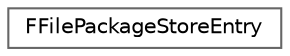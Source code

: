digraph "Graphical Class Hierarchy"
{
 // INTERACTIVE_SVG=YES
 // LATEX_PDF_SIZE
  bgcolor="transparent";
  edge [fontname=Helvetica,fontsize=10,labelfontname=Helvetica,labelfontsize=10];
  node [fontname=Helvetica,fontsize=10,shape=box,height=0.2,width=0.4];
  rankdir="LR";
  Node0 [id="Node000000",label="FFilePackageStoreEntry",height=0.2,width=0.4,color="grey40", fillcolor="white", style="filled",URL="$d4/d75/structFFilePackageStoreEntry.html",tooltip="File based package store entry."];
}
